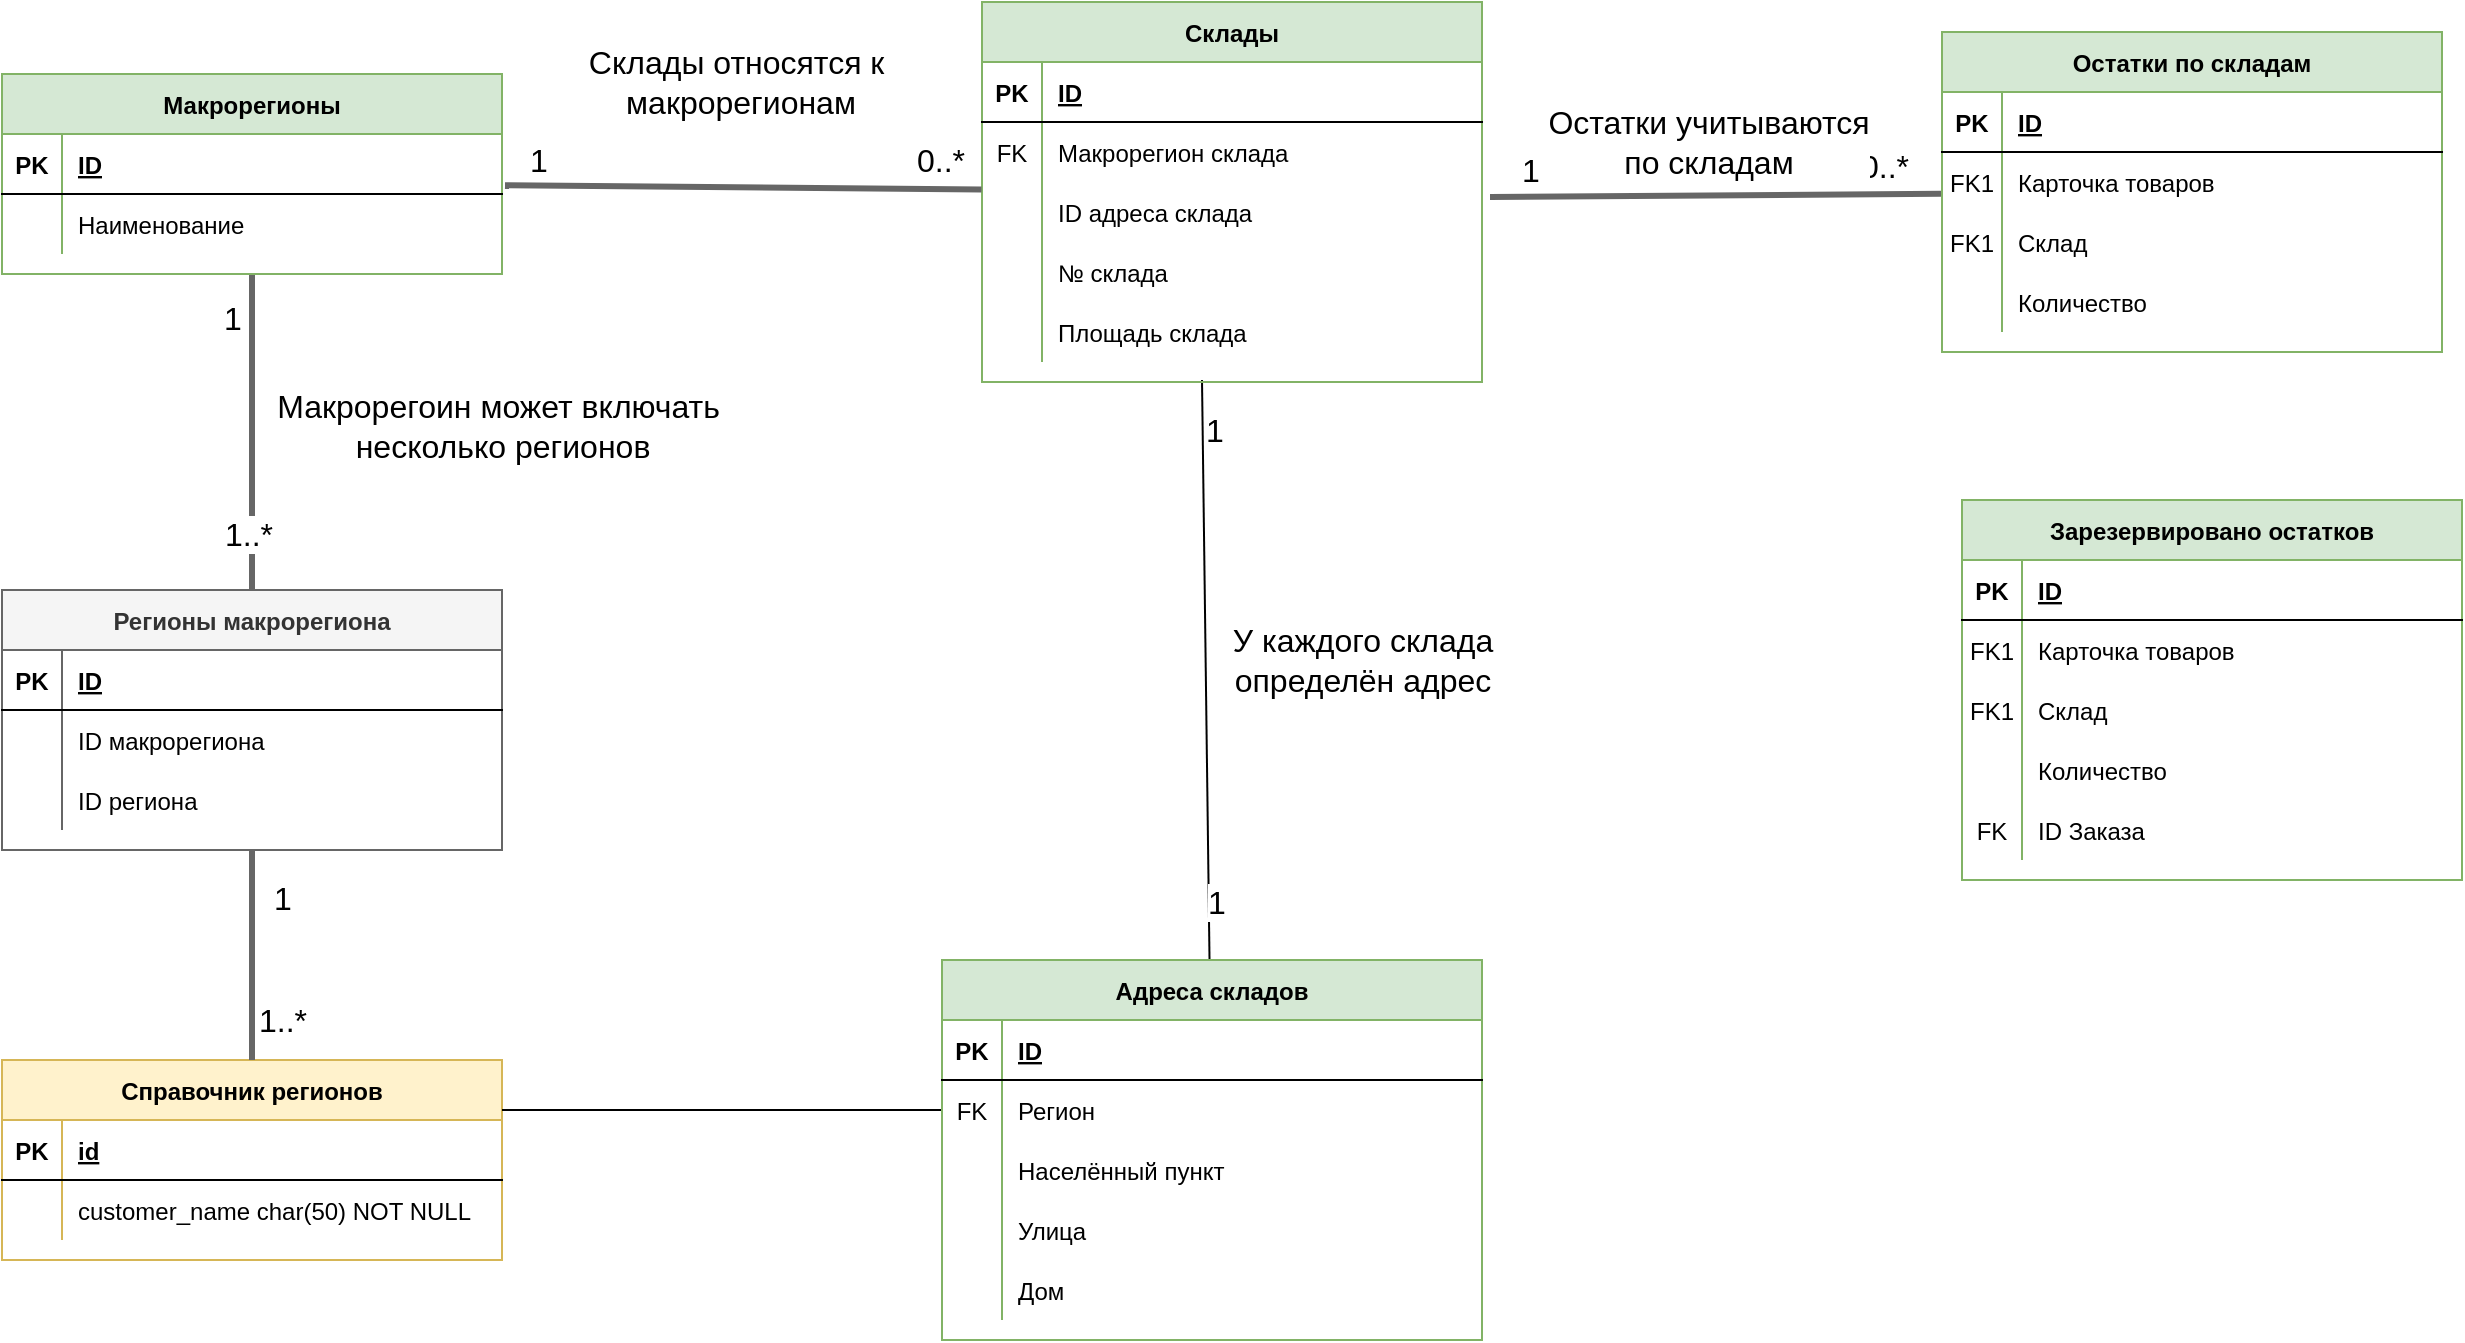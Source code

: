 <mxfile version="21.6.9" type="github">
  <diagram id="R2lEEEUBdFMjLlhIrx00" name="Page-1">
    <mxGraphModel dx="2284" dy="790" grid="1" gridSize="10" guides="1" tooltips="1" connect="1" arrows="1" fold="1" page="1" pageScale="1" pageWidth="850" pageHeight="1100" math="0" shadow="0" extFonts="Permanent Marker^https://fonts.googleapis.com/css?family=Permanent+Marker">
      <root>
        <mxCell id="0" />
        <mxCell id="1" parent="0" />
        <mxCell id="7PT09a917l3es9DR2nwb-45" style="rounded=0;orthogonalLoop=1;jettySize=auto;html=1;entryX=1.016;entryY=0.251;entryDx=0;entryDy=0;entryPerimeter=0;fillColor=#f5f5f5;strokeColor=#666666;strokeWidth=3;endArrow=none;endFill=0;" parent="1" source="C-vyLk0tnHw3VtMMgP7b-13" target="7PT09a917l3es9DR2nwb-29" edge="1">
          <mxGeometry relative="1" as="geometry" />
        </mxCell>
        <mxCell id="7PT09a917l3es9DR2nwb-49" value="1" style="edgeLabel;html=1;align=center;verticalAlign=middle;resizable=0;points=[];fontSize=16;" parent="7PT09a917l3es9DR2nwb-45" vertex="1" connectable="0">
          <mxGeometry x="0.661" y="1" relative="1" as="geometry">
            <mxPoint x="-19" y="-15" as="offset" />
          </mxGeometry>
        </mxCell>
        <mxCell id="7PT09a917l3es9DR2nwb-53" value="0..*" style="edgeLabel;html=1;align=center;verticalAlign=middle;resizable=0;points=[];fontSize=16;" parent="7PT09a917l3es9DR2nwb-45" vertex="1" connectable="0">
          <mxGeometry x="-0.697" y="-5" relative="1" as="geometry">
            <mxPoint x="5" y="-9" as="offset" />
          </mxGeometry>
        </mxCell>
        <mxCell id="7PT09a917l3es9DR2nwb-61" value="Остатки учитываются &lt;br style=&quot;font-size: 16px;&quot;&gt;по складам" style="edgeLabel;html=1;align=center;verticalAlign=middle;resizable=0;points=[];fontSize=16;" parent="7PT09a917l3es9DR2nwb-45" vertex="1" connectable="0">
          <mxGeometry x="0.272" y="-2" relative="1" as="geometry">
            <mxPoint x="26" y="-25" as="offset" />
          </mxGeometry>
        </mxCell>
        <mxCell id="C-vyLk0tnHw3VtMMgP7b-13" value="Остатки по складам" style="shape=table;startSize=30;container=1;collapsible=1;childLayout=tableLayout;fixedRows=1;rowLines=0;fontStyle=1;align=center;resizeLast=1;fillColor=#d5e8d4;strokeColor=#82b366;" parent="1" vertex="1">
          <mxGeometry x="610" y="316" width="250" height="160" as="geometry" />
        </mxCell>
        <mxCell id="C-vyLk0tnHw3VtMMgP7b-14" value="" style="shape=partialRectangle;collapsible=0;dropTarget=0;pointerEvents=0;fillColor=none;points=[[0,0.5],[1,0.5]];portConstraint=eastwest;top=0;left=0;right=0;bottom=1;" parent="C-vyLk0tnHw3VtMMgP7b-13" vertex="1">
          <mxGeometry y="30" width="250" height="30" as="geometry" />
        </mxCell>
        <mxCell id="C-vyLk0tnHw3VtMMgP7b-15" value="PK" style="shape=partialRectangle;overflow=hidden;connectable=0;fillColor=none;top=0;left=0;bottom=0;right=0;fontStyle=1;" parent="C-vyLk0tnHw3VtMMgP7b-14" vertex="1">
          <mxGeometry width="30" height="30" as="geometry">
            <mxRectangle width="30" height="30" as="alternateBounds" />
          </mxGeometry>
        </mxCell>
        <mxCell id="C-vyLk0tnHw3VtMMgP7b-16" value="ID" style="shape=partialRectangle;overflow=hidden;connectable=0;fillColor=none;top=0;left=0;bottom=0;right=0;align=left;spacingLeft=6;fontStyle=5;" parent="C-vyLk0tnHw3VtMMgP7b-14" vertex="1">
          <mxGeometry x="30" width="220" height="30" as="geometry">
            <mxRectangle width="220" height="30" as="alternateBounds" />
          </mxGeometry>
        </mxCell>
        <mxCell id="7PT09a917l3es9DR2nwb-46" value="" style="shape=partialRectangle;collapsible=0;dropTarget=0;pointerEvents=0;fillColor=none;points=[[0,0.5],[1,0.5]];portConstraint=eastwest;top=0;left=0;right=0;bottom=0;" parent="C-vyLk0tnHw3VtMMgP7b-13" vertex="1">
          <mxGeometry y="60" width="250" height="30" as="geometry" />
        </mxCell>
        <mxCell id="7PT09a917l3es9DR2nwb-47" value="FK1" style="shape=partialRectangle;overflow=hidden;connectable=0;fillColor=none;top=0;left=0;bottom=0;right=0;" parent="7PT09a917l3es9DR2nwb-46" vertex="1">
          <mxGeometry width="30" height="30" as="geometry">
            <mxRectangle width="30" height="30" as="alternateBounds" />
          </mxGeometry>
        </mxCell>
        <mxCell id="7PT09a917l3es9DR2nwb-48" value="Карточка товаров" style="shape=partialRectangle;overflow=hidden;connectable=0;fillColor=none;top=0;left=0;bottom=0;right=0;align=left;spacingLeft=6;" parent="7PT09a917l3es9DR2nwb-46" vertex="1">
          <mxGeometry x="30" width="220" height="30" as="geometry">
            <mxRectangle width="220" height="30" as="alternateBounds" />
          </mxGeometry>
        </mxCell>
        <mxCell id="C-vyLk0tnHw3VtMMgP7b-17" value="" style="shape=partialRectangle;collapsible=0;dropTarget=0;pointerEvents=0;fillColor=none;points=[[0,0.5],[1,0.5]];portConstraint=eastwest;top=0;left=0;right=0;bottom=0;" parent="C-vyLk0tnHw3VtMMgP7b-13" vertex="1">
          <mxGeometry y="90" width="250" height="30" as="geometry" />
        </mxCell>
        <mxCell id="C-vyLk0tnHw3VtMMgP7b-18" value="FK1" style="shape=partialRectangle;overflow=hidden;connectable=0;fillColor=none;top=0;left=0;bottom=0;right=0;" parent="C-vyLk0tnHw3VtMMgP7b-17" vertex="1">
          <mxGeometry width="30" height="30" as="geometry">
            <mxRectangle width="30" height="30" as="alternateBounds" />
          </mxGeometry>
        </mxCell>
        <mxCell id="C-vyLk0tnHw3VtMMgP7b-19" value="Склад" style="shape=partialRectangle;overflow=hidden;connectable=0;fillColor=none;top=0;left=0;bottom=0;right=0;align=left;spacingLeft=6;" parent="C-vyLk0tnHw3VtMMgP7b-17" vertex="1">
          <mxGeometry x="30" width="220" height="30" as="geometry">
            <mxRectangle width="220" height="30" as="alternateBounds" />
          </mxGeometry>
        </mxCell>
        <mxCell id="7PT09a917l3es9DR2nwb-22" value="" style="shape=partialRectangle;collapsible=0;dropTarget=0;pointerEvents=0;fillColor=none;points=[[0,0.5],[1,0.5]];portConstraint=eastwest;top=0;left=0;right=0;bottom=0;" parent="C-vyLk0tnHw3VtMMgP7b-13" vertex="1">
          <mxGeometry y="120" width="250" height="30" as="geometry" />
        </mxCell>
        <mxCell id="7PT09a917l3es9DR2nwb-23" value="" style="shape=partialRectangle;overflow=hidden;connectable=0;fillColor=none;top=0;left=0;bottom=0;right=0;" parent="7PT09a917l3es9DR2nwb-22" vertex="1">
          <mxGeometry width="30" height="30" as="geometry">
            <mxRectangle width="30" height="30" as="alternateBounds" />
          </mxGeometry>
        </mxCell>
        <mxCell id="7PT09a917l3es9DR2nwb-24" value="Количество" style="shape=partialRectangle;overflow=hidden;connectable=0;fillColor=none;top=0;left=0;bottom=0;right=0;align=left;spacingLeft=6;" parent="7PT09a917l3es9DR2nwb-22" vertex="1">
          <mxGeometry x="30" width="220" height="30" as="geometry">
            <mxRectangle width="220" height="30" as="alternateBounds" />
          </mxGeometry>
        </mxCell>
        <mxCell id="7PT09a917l3es9DR2nwb-60" style="rounded=0;orthogonalLoop=1;jettySize=auto;html=1;entryX=0.5;entryY=0;entryDx=0;entryDy=0;fillColor=#f5f5f5;strokeColor=#666666;strokeWidth=3;endArrow=none;endFill=0;" parent="1" source="7PT09a917l3es9DR2nwb-1" target="7PT09a917l3es9DR2nwb-15" edge="1">
          <mxGeometry relative="1" as="geometry" />
        </mxCell>
        <mxCell id="7PT09a917l3es9DR2nwb-64" value="1..*" style="edgeLabel;html=1;align=center;verticalAlign=middle;resizable=0;points=[];fontSize=16;" parent="7PT09a917l3es9DR2nwb-60" vertex="1" connectable="0">
          <mxGeometry x="0.831" y="-2" relative="1" as="geometry">
            <mxPoint y="-15" as="offset" />
          </mxGeometry>
        </mxCell>
        <mxCell id="7PT09a917l3es9DR2nwb-65" value="Макрорегоин может включать&amp;nbsp;&lt;br style=&quot;font-size: 16px;&quot;&gt;несколько регионов" style="edgeLabel;html=1;align=center;verticalAlign=middle;resizable=0;points=[];fontSize=16;" parent="7PT09a917l3es9DR2nwb-60" vertex="1" connectable="0">
          <mxGeometry x="0.105" y="-4" relative="1" as="geometry">
            <mxPoint x="129" y="-12" as="offset" />
          </mxGeometry>
        </mxCell>
        <mxCell id="7PT09a917l3es9DR2nwb-66" value="1" style="edgeLabel;html=1;align=center;verticalAlign=middle;resizable=0;points=[];fontSize=16;" parent="7PT09a917l3es9DR2nwb-60" vertex="1" connectable="0">
          <mxGeometry x="-0.693" y="1" relative="1" as="geometry">
            <mxPoint x="-11" y="-3" as="offset" />
          </mxGeometry>
        </mxCell>
        <mxCell id="7PT09a917l3es9DR2nwb-1" value="Макрорегионы" style="shape=table;startSize=30;container=1;collapsible=1;childLayout=tableLayout;fixedRows=1;rowLines=0;fontStyle=1;align=center;resizeLast=1;fillColor=#d5e8d4;strokeColor=#82b366;" parent="1" vertex="1">
          <mxGeometry x="-360" y="337" width="250" height="100" as="geometry" />
        </mxCell>
        <mxCell id="7PT09a917l3es9DR2nwb-2" value="" style="shape=partialRectangle;collapsible=0;dropTarget=0;pointerEvents=0;fillColor=none;points=[[0,0.5],[1,0.5]];portConstraint=eastwest;top=0;left=0;right=0;bottom=1;" parent="7PT09a917l3es9DR2nwb-1" vertex="1">
          <mxGeometry y="30" width="250" height="30" as="geometry" />
        </mxCell>
        <mxCell id="7PT09a917l3es9DR2nwb-3" value="PK" style="shape=partialRectangle;overflow=hidden;connectable=0;fillColor=none;top=0;left=0;bottom=0;right=0;fontStyle=1;" parent="7PT09a917l3es9DR2nwb-2" vertex="1">
          <mxGeometry width="30" height="30" as="geometry">
            <mxRectangle width="30" height="30" as="alternateBounds" />
          </mxGeometry>
        </mxCell>
        <mxCell id="7PT09a917l3es9DR2nwb-4" value="ID" style="shape=partialRectangle;overflow=hidden;connectable=0;fillColor=none;top=0;left=0;bottom=0;right=0;align=left;spacingLeft=6;fontStyle=5;" parent="7PT09a917l3es9DR2nwb-2" vertex="1">
          <mxGeometry x="30" width="220" height="30" as="geometry">
            <mxRectangle width="220" height="30" as="alternateBounds" />
          </mxGeometry>
        </mxCell>
        <mxCell id="7PT09a917l3es9DR2nwb-5" value="" style="shape=partialRectangle;collapsible=0;dropTarget=0;pointerEvents=0;fillColor=none;points=[[0,0.5],[1,0.5]];portConstraint=eastwest;top=0;left=0;right=0;bottom=0;" parent="7PT09a917l3es9DR2nwb-1" vertex="1">
          <mxGeometry y="60" width="250" height="30" as="geometry" />
        </mxCell>
        <mxCell id="7PT09a917l3es9DR2nwb-6" value="" style="shape=partialRectangle;overflow=hidden;connectable=0;fillColor=none;top=0;left=0;bottom=0;right=0;" parent="7PT09a917l3es9DR2nwb-5" vertex="1">
          <mxGeometry width="30" height="30" as="geometry">
            <mxRectangle width="30" height="30" as="alternateBounds" />
          </mxGeometry>
        </mxCell>
        <mxCell id="7PT09a917l3es9DR2nwb-7" value="Наименование" style="shape=partialRectangle;overflow=hidden;connectable=0;fillColor=none;top=0;left=0;bottom=0;right=0;align=left;spacingLeft=6;" parent="7PT09a917l3es9DR2nwb-5" vertex="1">
          <mxGeometry x="30" width="220" height="30" as="geometry">
            <mxRectangle width="220" height="30" as="alternateBounds" />
          </mxGeometry>
        </mxCell>
        <mxCell id="7PT09a917l3es9DR2nwb-8" value="Справочник регионов" style="shape=table;startSize=30;container=1;collapsible=1;childLayout=tableLayout;fixedRows=1;rowLines=0;fontStyle=1;align=center;resizeLast=1;fillColor=#fff2cc;strokeColor=#d6b656;" parent="1" vertex="1">
          <mxGeometry x="-360" y="830" width="250" height="100" as="geometry" />
        </mxCell>
        <mxCell id="7PT09a917l3es9DR2nwb-9" value="" style="shape=partialRectangle;collapsible=0;dropTarget=0;pointerEvents=0;fillColor=none;points=[[0,0.5],[1,0.5]];portConstraint=eastwest;top=0;left=0;right=0;bottom=1;" parent="7PT09a917l3es9DR2nwb-8" vertex="1">
          <mxGeometry y="30" width="250" height="30" as="geometry" />
        </mxCell>
        <mxCell id="7PT09a917l3es9DR2nwb-10" value="PK" style="shape=partialRectangle;overflow=hidden;connectable=0;fillColor=none;top=0;left=0;bottom=0;right=0;fontStyle=1;" parent="7PT09a917l3es9DR2nwb-9" vertex="1">
          <mxGeometry width="30" height="30" as="geometry">
            <mxRectangle width="30" height="30" as="alternateBounds" />
          </mxGeometry>
        </mxCell>
        <mxCell id="7PT09a917l3es9DR2nwb-11" value="id" style="shape=partialRectangle;overflow=hidden;connectable=0;fillColor=none;top=0;left=0;bottom=0;right=0;align=left;spacingLeft=6;fontStyle=5;" parent="7PT09a917l3es9DR2nwb-9" vertex="1">
          <mxGeometry x="30" width="220" height="30" as="geometry">
            <mxRectangle width="220" height="30" as="alternateBounds" />
          </mxGeometry>
        </mxCell>
        <mxCell id="7PT09a917l3es9DR2nwb-12" value="" style="shape=partialRectangle;collapsible=0;dropTarget=0;pointerEvents=0;fillColor=none;points=[[0,0.5],[1,0.5]];portConstraint=eastwest;top=0;left=0;right=0;bottom=0;" parent="7PT09a917l3es9DR2nwb-8" vertex="1">
          <mxGeometry y="60" width="250" height="30" as="geometry" />
        </mxCell>
        <mxCell id="7PT09a917l3es9DR2nwb-13" value="" style="shape=partialRectangle;overflow=hidden;connectable=0;fillColor=none;top=0;left=0;bottom=0;right=0;" parent="7PT09a917l3es9DR2nwb-12" vertex="1">
          <mxGeometry width="30" height="30" as="geometry">
            <mxRectangle width="30" height="30" as="alternateBounds" />
          </mxGeometry>
        </mxCell>
        <mxCell id="7PT09a917l3es9DR2nwb-14" value="customer_name char(50) NOT NULL" style="shape=partialRectangle;overflow=hidden;connectable=0;fillColor=none;top=0;left=0;bottom=0;right=0;align=left;spacingLeft=6;" parent="7PT09a917l3es9DR2nwb-12" vertex="1">
          <mxGeometry x="30" width="220" height="30" as="geometry">
            <mxRectangle width="220" height="30" as="alternateBounds" />
          </mxGeometry>
        </mxCell>
        <mxCell id="7PT09a917l3es9DR2nwb-57" style="edgeStyle=orthogonalEdgeStyle;rounded=0;orthogonalLoop=1;jettySize=auto;html=1;endArrow=none;endFill=0;fillColor=#f5f5f5;strokeColor=#666666;strokeWidth=3;" parent="1" source="7PT09a917l3es9DR2nwb-15" target="7PT09a917l3es9DR2nwb-8" edge="1">
          <mxGeometry relative="1" as="geometry" />
        </mxCell>
        <mxCell id="7PT09a917l3es9DR2nwb-58" value="1" style="edgeLabel;html=1;align=center;verticalAlign=middle;resizable=0;points=[];fontSize=16;" parent="7PT09a917l3es9DR2nwb-57" vertex="1" connectable="0">
          <mxGeometry x="-0.611" y="-1" relative="1" as="geometry">
            <mxPoint x="16" y="3" as="offset" />
          </mxGeometry>
        </mxCell>
        <mxCell id="7PT09a917l3es9DR2nwb-59" value="1..*" style="edgeLabel;html=1;align=center;verticalAlign=middle;resizable=0;points=[];fontSize=16;" parent="7PT09a917l3es9DR2nwb-57" vertex="1" connectable="0">
          <mxGeometry x="0.499" y="-1" relative="1" as="geometry">
            <mxPoint x="16" y="6" as="offset" />
          </mxGeometry>
        </mxCell>
        <mxCell id="7PT09a917l3es9DR2nwb-15" value="Регионы макрорегиона" style="shape=table;startSize=30;container=1;collapsible=1;childLayout=tableLayout;fixedRows=1;rowLines=0;fontStyle=1;align=center;resizeLast=1;fillColor=#f5f5f5;strokeColor=#666666;fontColor=#333333;" parent="1" vertex="1">
          <mxGeometry x="-360" y="595" width="250" height="130" as="geometry" />
        </mxCell>
        <mxCell id="7PT09a917l3es9DR2nwb-16" value="" style="shape=partialRectangle;collapsible=0;dropTarget=0;pointerEvents=0;fillColor=none;points=[[0,0.5],[1,0.5]];portConstraint=eastwest;top=0;left=0;right=0;bottom=1;" parent="7PT09a917l3es9DR2nwb-15" vertex="1">
          <mxGeometry y="30" width="250" height="30" as="geometry" />
        </mxCell>
        <mxCell id="7PT09a917l3es9DR2nwb-17" value="PK" style="shape=partialRectangle;overflow=hidden;connectable=0;fillColor=none;top=0;left=0;bottom=0;right=0;fontStyle=1;" parent="7PT09a917l3es9DR2nwb-16" vertex="1">
          <mxGeometry width="30" height="30" as="geometry">
            <mxRectangle width="30" height="30" as="alternateBounds" />
          </mxGeometry>
        </mxCell>
        <mxCell id="7PT09a917l3es9DR2nwb-18" value="ID" style="shape=partialRectangle;overflow=hidden;connectable=0;fillColor=none;top=0;left=0;bottom=0;right=0;align=left;spacingLeft=6;fontStyle=5;" parent="7PT09a917l3es9DR2nwb-16" vertex="1">
          <mxGeometry x="30" width="220" height="30" as="geometry">
            <mxRectangle width="220" height="30" as="alternateBounds" />
          </mxGeometry>
        </mxCell>
        <mxCell id="7PT09a917l3es9DR2nwb-19" value="" style="shape=partialRectangle;collapsible=0;dropTarget=0;pointerEvents=0;fillColor=none;points=[[0,0.5],[1,0.5]];portConstraint=eastwest;top=0;left=0;right=0;bottom=0;" parent="7PT09a917l3es9DR2nwb-15" vertex="1">
          <mxGeometry y="60" width="250" height="30" as="geometry" />
        </mxCell>
        <mxCell id="7PT09a917l3es9DR2nwb-20" value="" style="shape=partialRectangle;overflow=hidden;connectable=0;fillColor=none;top=0;left=0;bottom=0;right=0;" parent="7PT09a917l3es9DR2nwb-19" vertex="1">
          <mxGeometry width="30" height="30" as="geometry">
            <mxRectangle width="30" height="30" as="alternateBounds" />
          </mxGeometry>
        </mxCell>
        <mxCell id="7PT09a917l3es9DR2nwb-21" value="ID макрорегиона" style="shape=partialRectangle;overflow=hidden;connectable=0;fillColor=none;top=0;left=0;bottom=0;right=0;align=left;spacingLeft=6;" parent="7PT09a917l3es9DR2nwb-19" vertex="1">
          <mxGeometry x="30" width="220" height="30" as="geometry">
            <mxRectangle width="220" height="30" as="alternateBounds" />
          </mxGeometry>
        </mxCell>
        <mxCell id="7PT09a917l3es9DR2nwb-54" value="" style="shape=partialRectangle;collapsible=0;dropTarget=0;pointerEvents=0;fillColor=none;points=[[0,0.5],[1,0.5]];portConstraint=eastwest;top=0;left=0;right=0;bottom=0;" parent="7PT09a917l3es9DR2nwb-15" vertex="1">
          <mxGeometry y="90" width="250" height="30" as="geometry" />
        </mxCell>
        <mxCell id="7PT09a917l3es9DR2nwb-55" value="" style="shape=partialRectangle;overflow=hidden;connectable=0;fillColor=none;top=0;left=0;bottom=0;right=0;" parent="7PT09a917l3es9DR2nwb-54" vertex="1">
          <mxGeometry width="30" height="30" as="geometry">
            <mxRectangle width="30" height="30" as="alternateBounds" />
          </mxGeometry>
        </mxCell>
        <mxCell id="7PT09a917l3es9DR2nwb-56" value="ID региона" style="shape=partialRectangle;overflow=hidden;connectable=0;fillColor=none;top=0;left=0;bottom=0;right=0;align=left;spacingLeft=6;" parent="7PT09a917l3es9DR2nwb-54" vertex="1">
          <mxGeometry x="30" width="220" height="30" as="geometry">
            <mxRectangle width="220" height="30" as="alternateBounds" />
          </mxGeometry>
        </mxCell>
        <mxCell id="mZ2vE1Rqe1lcJJCnsd-1-25" style="rounded=0;orthogonalLoop=1;jettySize=auto;html=1;startArrow=none;startFill=0;endArrow=none;endFill=0;" edge="1" parent="1" target="mZ2vE1Rqe1lcJJCnsd-1-1">
          <mxGeometry relative="1" as="geometry">
            <mxPoint x="240" y="490" as="sourcePoint" />
          </mxGeometry>
        </mxCell>
        <mxCell id="mZ2vE1Rqe1lcJJCnsd-1-27" value="&lt;font style=&quot;font-size: 16px;&quot;&gt;У каждого склада &lt;br&gt;определён адрес&lt;/font&gt;" style="edgeLabel;html=1;align=center;verticalAlign=middle;resizable=0;points=[];" vertex="1" connectable="0" parent="mZ2vE1Rqe1lcJJCnsd-1-25">
          <mxGeometry x="-0.089" y="2" relative="1" as="geometry">
            <mxPoint x="76" y="8" as="offset" />
          </mxGeometry>
        </mxCell>
        <mxCell id="mZ2vE1Rqe1lcJJCnsd-1-28" value="1" style="edgeLabel;html=1;align=center;verticalAlign=middle;resizable=0;points=[];fontSize=16;" vertex="1" connectable="0" parent="mZ2vE1Rqe1lcJJCnsd-1-25">
          <mxGeometry x="0.8" y="2" relative="1" as="geometry">
            <mxPoint x="1" as="offset" />
          </mxGeometry>
        </mxCell>
        <mxCell id="mZ2vE1Rqe1lcJJCnsd-1-29" value="1" style="edgeLabel;html=1;align=center;verticalAlign=middle;resizable=0;points=[];fontSize=16;" vertex="1" connectable="0" parent="mZ2vE1Rqe1lcJJCnsd-1-25">
          <mxGeometry x="-0.828" relative="1" as="geometry">
            <mxPoint x="5" as="offset" />
          </mxGeometry>
        </mxCell>
        <mxCell id="7PT09a917l3es9DR2nwb-25" value="Склады" style="shape=table;startSize=30;container=1;collapsible=1;childLayout=tableLayout;fixedRows=1;rowLines=0;fontStyle=1;align=center;resizeLast=1;fillColor=#d5e8d4;strokeColor=#82b366;" parent="1" vertex="1">
          <mxGeometry x="130" y="301" width="250" height="190" as="geometry" />
        </mxCell>
        <mxCell id="7PT09a917l3es9DR2nwb-26" value="" style="shape=partialRectangle;collapsible=0;dropTarget=0;pointerEvents=0;fillColor=none;points=[[0,0.5],[1,0.5]];portConstraint=eastwest;top=0;left=0;right=0;bottom=1;" parent="7PT09a917l3es9DR2nwb-25" vertex="1">
          <mxGeometry y="30" width="250" height="30" as="geometry" />
        </mxCell>
        <mxCell id="7PT09a917l3es9DR2nwb-27" value="PK" style="shape=partialRectangle;overflow=hidden;connectable=0;fillColor=none;top=0;left=0;bottom=0;right=0;fontStyle=1;" parent="7PT09a917l3es9DR2nwb-26" vertex="1">
          <mxGeometry width="30" height="30" as="geometry">
            <mxRectangle width="30" height="30" as="alternateBounds" />
          </mxGeometry>
        </mxCell>
        <mxCell id="7PT09a917l3es9DR2nwb-28" value="ID" style="shape=partialRectangle;overflow=hidden;connectable=0;fillColor=none;top=0;left=0;bottom=0;right=0;align=left;spacingLeft=6;fontStyle=5;" parent="7PT09a917l3es9DR2nwb-26" vertex="1">
          <mxGeometry x="30" width="220" height="30" as="geometry">
            <mxRectangle width="220" height="30" as="alternateBounds" />
          </mxGeometry>
        </mxCell>
        <mxCell id="7PT09a917l3es9DR2nwb-38" value="" style="shape=partialRectangle;collapsible=0;dropTarget=0;pointerEvents=0;fillColor=none;points=[[0,0.5],[1,0.5]];portConstraint=eastwest;top=0;left=0;right=0;bottom=0;" parent="7PT09a917l3es9DR2nwb-25" vertex="1">
          <mxGeometry y="60" width="250" height="30" as="geometry" />
        </mxCell>
        <mxCell id="7PT09a917l3es9DR2nwb-39" value="FK" style="shape=partialRectangle;overflow=hidden;connectable=0;fillColor=none;top=0;left=0;bottom=0;right=0;" parent="7PT09a917l3es9DR2nwb-38" vertex="1">
          <mxGeometry width="30" height="30" as="geometry">
            <mxRectangle width="30" height="30" as="alternateBounds" />
          </mxGeometry>
        </mxCell>
        <mxCell id="7PT09a917l3es9DR2nwb-40" value="Макрорегион склада" style="shape=partialRectangle;overflow=hidden;connectable=0;fillColor=none;top=0;left=0;bottom=0;right=0;align=left;spacingLeft=6;" parent="7PT09a917l3es9DR2nwb-38" vertex="1">
          <mxGeometry x="30" width="220" height="30" as="geometry">
            <mxRectangle width="220" height="30" as="alternateBounds" />
          </mxGeometry>
        </mxCell>
        <mxCell id="7PT09a917l3es9DR2nwb-29" value="" style="shape=partialRectangle;collapsible=0;dropTarget=0;pointerEvents=0;fillColor=none;points=[[0,0.5],[1,0.5]];portConstraint=eastwest;top=0;left=0;right=0;bottom=0;" parent="7PT09a917l3es9DR2nwb-25" vertex="1">
          <mxGeometry y="90" width="250" height="30" as="geometry" />
        </mxCell>
        <mxCell id="7PT09a917l3es9DR2nwb-30" value="" style="shape=partialRectangle;overflow=hidden;connectable=0;fillColor=none;top=0;left=0;bottom=0;right=0;" parent="7PT09a917l3es9DR2nwb-29" vertex="1">
          <mxGeometry width="30" height="30" as="geometry">
            <mxRectangle width="30" height="30" as="alternateBounds" />
          </mxGeometry>
        </mxCell>
        <mxCell id="7PT09a917l3es9DR2nwb-31" value="ID адреса склада" style="shape=partialRectangle;overflow=hidden;connectable=0;fillColor=none;top=0;left=0;bottom=0;right=0;align=left;spacingLeft=6;" parent="7PT09a917l3es9DR2nwb-29" vertex="1">
          <mxGeometry x="30" width="220" height="30" as="geometry">
            <mxRectangle width="220" height="30" as="alternateBounds" />
          </mxGeometry>
        </mxCell>
        <mxCell id="7PT09a917l3es9DR2nwb-32" value="" style="shape=partialRectangle;collapsible=0;dropTarget=0;pointerEvents=0;fillColor=none;points=[[0,0.5],[1,0.5]];portConstraint=eastwest;top=0;left=0;right=0;bottom=0;" parent="7PT09a917l3es9DR2nwb-25" vertex="1">
          <mxGeometry y="120" width="250" height="30" as="geometry" />
        </mxCell>
        <mxCell id="7PT09a917l3es9DR2nwb-33" value="" style="shape=partialRectangle;overflow=hidden;connectable=0;fillColor=none;top=0;left=0;bottom=0;right=0;" parent="7PT09a917l3es9DR2nwb-32" vertex="1">
          <mxGeometry width="30" height="30" as="geometry">
            <mxRectangle width="30" height="30" as="alternateBounds" />
          </mxGeometry>
        </mxCell>
        <mxCell id="7PT09a917l3es9DR2nwb-34" value="№ склада" style="shape=partialRectangle;overflow=hidden;connectable=0;fillColor=none;top=0;left=0;bottom=0;right=0;align=left;spacingLeft=6;" parent="7PT09a917l3es9DR2nwb-32" vertex="1">
          <mxGeometry x="30" width="220" height="30" as="geometry">
            <mxRectangle width="220" height="30" as="alternateBounds" />
          </mxGeometry>
        </mxCell>
        <mxCell id="7PT09a917l3es9DR2nwb-35" value="" style="shape=partialRectangle;collapsible=0;dropTarget=0;pointerEvents=0;fillColor=none;points=[[0,0.5],[1,0.5]];portConstraint=eastwest;top=0;left=0;right=0;bottom=0;" parent="7PT09a917l3es9DR2nwb-25" vertex="1">
          <mxGeometry y="150" width="250" height="30" as="geometry" />
        </mxCell>
        <mxCell id="7PT09a917l3es9DR2nwb-36" value="" style="shape=partialRectangle;overflow=hidden;connectable=0;fillColor=none;top=0;left=0;bottom=0;right=0;" parent="7PT09a917l3es9DR2nwb-35" vertex="1">
          <mxGeometry width="30" height="30" as="geometry">
            <mxRectangle width="30" height="30" as="alternateBounds" />
          </mxGeometry>
        </mxCell>
        <mxCell id="7PT09a917l3es9DR2nwb-37" value="Площадь склада" style="shape=partialRectangle;overflow=hidden;connectable=0;fillColor=none;top=0;left=0;bottom=0;right=0;align=left;spacingLeft=6;" parent="7PT09a917l3es9DR2nwb-35" vertex="1">
          <mxGeometry x="30" width="220" height="30" as="geometry">
            <mxRectangle width="220" height="30" as="alternateBounds" />
          </mxGeometry>
        </mxCell>
        <mxCell id="7PT09a917l3es9DR2nwb-41" style="rounded=0;orthogonalLoop=1;jettySize=auto;html=1;entryX=1.006;entryY=0.854;entryDx=0;entryDy=0;exitX=-0.001;exitY=0.124;exitDx=0;exitDy=0;fillColor=#f5f5f5;strokeColor=#666666;endArrow=none;endFill=0;strokeWidth=3;exitPerimeter=0;entryPerimeter=0;" parent="1" source="7PT09a917l3es9DR2nwb-29" target="7PT09a917l3es9DR2nwb-2" edge="1">
          <mxGeometry relative="1" as="geometry" />
        </mxCell>
        <mxCell id="7PT09a917l3es9DR2nwb-42" value="1" style="edgeLabel;html=1;align=center;verticalAlign=middle;resizable=0;points=[];fontSize=16;" parent="7PT09a917l3es9DR2nwb-41" vertex="1" connectable="0">
          <mxGeometry x="0.84" y="1" relative="1" as="geometry">
            <mxPoint x="-3" y="-14" as="offset" />
          </mxGeometry>
        </mxCell>
        <mxCell id="7PT09a917l3es9DR2nwb-43" value="0..*" style="edgeLabel;html=1;align=center;verticalAlign=middle;resizable=0;points=[];fontSize=16;" parent="7PT09a917l3es9DR2nwb-41" vertex="1" connectable="0">
          <mxGeometry x="-0.873" relative="1" as="geometry">
            <mxPoint x="-6" y="-15" as="offset" />
          </mxGeometry>
        </mxCell>
        <mxCell id="7PT09a917l3es9DR2nwb-62" value="Склады относятся к&amp;nbsp;&lt;br style=&quot;font-size: 16px;&quot;&gt;макрорегионам" style="edgeLabel;html=1;align=center;verticalAlign=middle;resizable=0;points=[];fontSize=16;" parent="7PT09a917l3es9DR2nwb-41" vertex="1" connectable="0">
          <mxGeometry x="0.061" y="3" relative="1" as="geometry">
            <mxPoint x="6" y="-56" as="offset" />
          </mxGeometry>
        </mxCell>
        <mxCell id="ywNT0d02Ujouu5Za1sBk-1" value="Зарезервировано остатков" style="shape=table;startSize=30;container=1;collapsible=1;childLayout=tableLayout;fixedRows=1;rowLines=0;fontStyle=1;align=center;resizeLast=1;fillColor=#d5e8d4;strokeColor=#82b366;" parent="1" vertex="1">
          <mxGeometry x="620" y="550" width="250" height="190" as="geometry" />
        </mxCell>
        <mxCell id="ywNT0d02Ujouu5Za1sBk-2" value="" style="shape=partialRectangle;collapsible=0;dropTarget=0;pointerEvents=0;fillColor=none;points=[[0,0.5],[1,0.5]];portConstraint=eastwest;top=0;left=0;right=0;bottom=1;" parent="ywNT0d02Ujouu5Za1sBk-1" vertex="1">
          <mxGeometry y="30" width="250" height="30" as="geometry" />
        </mxCell>
        <mxCell id="ywNT0d02Ujouu5Za1sBk-3" value="PK" style="shape=partialRectangle;overflow=hidden;connectable=0;fillColor=none;top=0;left=0;bottom=0;right=0;fontStyle=1;" parent="ywNT0d02Ujouu5Za1sBk-2" vertex="1">
          <mxGeometry width="30" height="30" as="geometry">
            <mxRectangle width="30" height="30" as="alternateBounds" />
          </mxGeometry>
        </mxCell>
        <mxCell id="ywNT0d02Ujouu5Za1sBk-4" value="ID" style="shape=partialRectangle;overflow=hidden;connectable=0;fillColor=none;top=0;left=0;bottom=0;right=0;align=left;spacingLeft=6;fontStyle=5;" parent="ywNT0d02Ujouu5Za1sBk-2" vertex="1">
          <mxGeometry x="30" width="220" height="30" as="geometry">
            <mxRectangle width="220" height="30" as="alternateBounds" />
          </mxGeometry>
        </mxCell>
        <mxCell id="ywNT0d02Ujouu5Za1sBk-5" value="" style="shape=partialRectangle;collapsible=0;dropTarget=0;pointerEvents=0;fillColor=none;points=[[0,0.5],[1,0.5]];portConstraint=eastwest;top=0;left=0;right=0;bottom=0;" parent="ywNT0d02Ujouu5Za1sBk-1" vertex="1">
          <mxGeometry y="60" width="250" height="30" as="geometry" />
        </mxCell>
        <mxCell id="ywNT0d02Ujouu5Za1sBk-6" value="FK1" style="shape=partialRectangle;overflow=hidden;connectable=0;fillColor=none;top=0;left=0;bottom=0;right=0;" parent="ywNT0d02Ujouu5Za1sBk-5" vertex="1">
          <mxGeometry width="30" height="30" as="geometry">
            <mxRectangle width="30" height="30" as="alternateBounds" />
          </mxGeometry>
        </mxCell>
        <mxCell id="ywNT0d02Ujouu5Za1sBk-7" value="Карточка товаров" style="shape=partialRectangle;overflow=hidden;connectable=0;fillColor=none;top=0;left=0;bottom=0;right=0;align=left;spacingLeft=6;" parent="ywNT0d02Ujouu5Za1sBk-5" vertex="1">
          <mxGeometry x="30" width="220" height="30" as="geometry">
            <mxRectangle width="220" height="30" as="alternateBounds" />
          </mxGeometry>
        </mxCell>
        <mxCell id="ywNT0d02Ujouu5Za1sBk-8" value="" style="shape=partialRectangle;collapsible=0;dropTarget=0;pointerEvents=0;fillColor=none;points=[[0,0.5],[1,0.5]];portConstraint=eastwest;top=0;left=0;right=0;bottom=0;" parent="ywNT0d02Ujouu5Za1sBk-1" vertex="1">
          <mxGeometry y="90" width="250" height="30" as="geometry" />
        </mxCell>
        <mxCell id="ywNT0d02Ujouu5Za1sBk-9" value="FK1" style="shape=partialRectangle;overflow=hidden;connectable=0;fillColor=none;top=0;left=0;bottom=0;right=0;" parent="ywNT0d02Ujouu5Za1sBk-8" vertex="1">
          <mxGeometry width="30" height="30" as="geometry">
            <mxRectangle width="30" height="30" as="alternateBounds" />
          </mxGeometry>
        </mxCell>
        <mxCell id="ywNT0d02Ujouu5Za1sBk-10" value="Склад" style="shape=partialRectangle;overflow=hidden;connectable=0;fillColor=none;top=0;left=0;bottom=0;right=0;align=left;spacingLeft=6;" parent="ywNT0d02Ujouu5Za1sBk-8" vertex="1">
          <mxGeometry x="30" width="220" height="30" as="geometry">
            <mxRectangle width="220" height="30" as="alternateBounds" />
          </mxGeometry>
        </mxCell>
        <mxCell id="ywNT0d02Ujouu5Za1sBk-14" value="" style="shape=partialRectangle;collapsible=0;dropTarget=0;pointerEvents=0;fillColor=none;points=[[0,0.5],[1,0.5]];portConstraint=eastwest;top=0;left=0;right=0;bottom=0;" parent="ywNT0d02Ujouu5Za1sBk-1" vertex="1">
          <mxGeometry y="120" width="250" height="30" as="geometry" />
        </mxCell>
        <mxCell id="ywNT0d02Ujouu5Za1sBk-15" value="" style="shape=partialRectangle;overflow=hidden;connectable=0;fillColor=none;top=0;left=0;bottom=0;right=0;" parent="ywNT0d02Ujouu5Za1sBk-14" vertex="1">
          <mxGeometry width="30" height="30" as="geometry">
            <mxRectangle width="30" height="30" as="alternateBounds" />
          </mxGeometry>
        </mxCell>
        <mxCell id="ywNT0d02Ujouu5Za1sBk-16" value="Количество" style="shape=partialRectangle;overflow=hidden;connectable=0;fillColor=none;top=0;left=0;bottom=0;right=0;align=left;spacingLeft=6;" parent="ywNT0d02Ujouu5Za1sBk-14" vertex="1">
          <mxGeometry x="30" width="220" height="30" as="geometry">
            <mxRectangle width="220" height="30" as="alternateBounds" />
          </mxGeometry>
        </mxCell>
        <mxCell id="ywNT0d02Ujouu5Za1sBk-17" value="" style="shape=partialRectangle;collapsible=0;dropTarget=0;pointerEvents=0;fillColor=none;points=[[0,0.5],[1,0.5]];portConstraint=eastwest;top=0;left=0;right=0;bottom=0;" parent="ywNT0d02Ujouu5Za1sBk-1" vertex="1">
          <mxGeometry y="150" width="250" height="30" as="geometry" />
        </mxCell>
        <mxCell id="ywNT0d02Ujouu5Za1sBk-18" value="FK" style="shape=partialRectangle;overflow=hidden;connectable=0;fillColor=none;top=0;left=0;bottom=0;right=0;" parent="ywNT0d02Ujouu5Za1sBk-17" vertex="1">
          <mxGeometry width="30" height="30" as="geometry">
            <mxRectangle width="30" height="30" as="alternateBounds" />
          </mxGeometry>
        </mxCell>
        <mxCell id="ywNT0d02Ujouu5Za1sBk-19" value="ID Заказа" style="shape=partialRectangle;overflow=hidden;connectable=0;fillColor=none;top=0;left=0;bottom=0;right=0;align=left;spacingLeft=6;" parent="ywNT0d02Ujouu5Za1sBk-17" vertex="1">
          <mxGeometry x="30" width="220" height="30" as="geometry">
            <mxRectangle width="220" height="30" as="alternateBounds" />
          </mxGeometry>
        </mxCell>
        <mxCell id="mZ2vE1Rqe1lcJJCnsd-1-24" style="rounded=0;orthogonalLoop=1;jettySize=auto;html=1;entryX=1;entryY=0.25;entryDx=0;entryDy=0;endArrow=none;endFill=0;exitX=0;exitY=0.5;exitDx=0;exitDy=0;" edge="1" parent="1" source="mZ2vE1Rqe1lcJJCnsd-1-5" target="7PT09a917l3es9DR2nwb-8">
          <mxGeometry relative="1" as="geometry" />
        </mxCell>
        <mxCell id="mZ2vE1Rqe1lcJJCnsd-1-1" value="Адреса складов" style="shape=table;startSize=30;container=1;collapsible=1;childLayout=tableLayout;fixedRows=1;rowLines=0;fontStyle=1;align=center;resizeLast=1;fillColor=#d5e8d4;strokeColor=#82b366;" vertex="1" parent="1">
          <mxGeometry x="110" y="780" width="270" height="190" as="geometry" />
        </mxCell>
        <mxCell id="mZ2vE1Rqe1lcJJCnsd-1-2" value="" style="shape=partialRectangle;collapsible=0;dropTarget=0;pointerEvents=0;fillColor=none;points=[[0,0.5],[1,0.5]];portConstraint=eastwest;top=0;left=0;right=0;bottom=1;" vertex="1" parent="mZ2vE1Rqe1lcJJCnsd-1-1">
          <mxGeometry y="30" width="270" height="30" as="geometry" />
        </mxCell>
        <mxCell id="mZ2vE1Rqe1lcJJCnsd-1-3" value="PK" style="shape=partialRectangle;overflow=hidden;connectable=0;fillColor=none;top=0;left=0;bottom=0;right=0;fontStyle=1;" vertex="1" parent="mZ2vE1Rqe1lcJJCnsd-1-2">
          <mxGeometry width="30" height="30" as="geometry">
            <mxRectangle width="30" height="30" as="alternateBounds" />
          </mxGeometry>
        </mxCell>
        <mxCell id="mZ2vE1Rqe1lcJJCnsd-1-4" value="ID" style="shape=partialRectangle;overflow=hidden;connectable=0;fillColor=none;top=0;left=0;bottom=0;right=0;align=left;spacingLeft=6;fontStyle=5;" vertex="1" parent="mZ2vE1Rqe1lcJJCnsd-1-2">
          <mxGeometry x="30" width="240" height="30" as="geometry">
            <mxRectangle width="240" height="30" as="alternateBounds" />
          </mxGeometry>
        </mxCell>
        <mxCell id="mZ2vE1Rqe1lcJJCnsd-1-5" value="" style="shape=partialRectangle;collapsible=0;dropTarget=0;pointerEvents=0;fillColor=none;points=[[0,0.5],[1,0.5]];portConstraint=eastwest;top=0;left=0;right=0;bottom=0;" vertex="1" parent="mZ2vE1Rqe1lcJJCnsd-1-1">
          <mxGeometry y="60" width="270" height="30" as="geometry" />
        </mxCell>
        <mxCell id="mZ2vE1Rqe1lcJJCnsd-1-6" value="FK" style="shape=partialRectangle;overflow=hidden;connectable=0;fillColor=none;top=0;left=0;bottom=0;right=0;" vertex="1" parent="mZ2vE1Rqe1lcJJCnsd-1-5">
          <mxGeometry width="30" height="30" as="geometry">
            <mxRectangle width="30" height="30" as="alternateBounds" />
          </mxGeometry>
        </mxCell>
        <mxCell id="mZ2vE1Rqe1lcJJCnsd-1-7" value="Регион" style="shape=partialRectangle;overflow=hidden;connectable=0;fillColor=none;top=0;left=0;bottom=0;right=0;align=left;spacingLeft=6;" vertex="1" parent="mZ2vE1Rqe1lcJJCnsd-1-5">
          <mxGeometry x="30" width="240" height="30" as="geometry">
            <mxRectangle width="240" height="30" as="alternateBounds" />
          </mxGeometry>
        </mxCell>
        <mxCell id="mZ2vE1Rqe1lcJJCnsd-1-8" value="" style="shape=partialRectangle;collapsible=0;dropTarget=0;pointerEvents=0;fillColor=none;points=[[0,0.5],[1,0.5]];portConstraint=eastwest;top=0;left=0;right=0;bottom=0;" vertex="1" parent="mZ2vE1Rqe1lcJJCnsd-1-1">
          <mxGeometry y="90" width="270" height="30" as="geometry" />
        </mxCell>
        <mxCell id="mZ2vE1Rqe1lcJJCnsd-1-9" value="" style="shape=partialRectangle;overflow=hidden;connectable=0;fillColor=none;top=0;left=0;bottom=0;right=0;" vertex="1" parent="mZ2vE1Rqe1lcJJCnsd-1-8">
          <mxGeometry width="30" height="30" as="geometry">
            <mxRectangle width="30" height="30" as="alternateBounds" />
          </mxGeometry>
        </mxCell>
        <mxCell id="mZ2vE1Rqe1lcJJCnsd-1-10" value="Населённый пункт" style="shape=partialRectangle;overflow=hidden;connectable=0;fillColor=none;top=0;left=0;bottom=0;right=0;align=left;spacingLeft=6;" vertex="1" parent="mZ2vE1Rqe1lcJJCnsd-1-8">
          <mxGeometry x="30" width="240" height="30" as="geometry">
            <mxRectangle width="240" height="30" as="alternateBounds" />
          </mxGeometry>
        </mxCell>
        <mxCell id="mZ2vE1Rqe1lcJJCnsd-1-11" value="" style="shape=partialRectangle;collapsible=0;dropTarget=0;pointerEvents=0;fillColor=none;points=[[0,0.5],[1,0.5]];portConstraint=eastwest;top=0;left=0;right=0;bottom=0;" vertex="1" parent="mZ2vE1Rqe1lcJJCnsd-1-1">
          <mxGeometry y="120" width="270" height="30" as="geometry" />
        </mxCell>
        <mxCell id="mZ2vE1Rqe1lcJJCnsd-1-12" value="" style="shape=partialRectangle;overflow=hidden;connectable=0;fillColor=none;top=0;left=0;bottom=0;right=0;" vertex="1" parent="mZ2vE1Rqe1lcJJCnsd-1-11">
          <mxGeometry width="30" height="30" as="geometry">
            <mxRectangle width="30" height="30" as="alternateBounds" />
          </mxGeometry>
        </mxCell>
        <mxCell id="mZ2vE1Rqe1lcJJCnsd-1-13" value="Улица" style="shape=partialRectangle;overflow=hidden;connectable=0;fillColor=none;top=0;left=0;bottom=0;right=0;align=left;spacingLeft=6;" vertex="1" parent="mZ2vE1Rqe1lcJJCnsd-1-11">
          <mxGeometry x="30" width="240" height="30" as="geometry">
            <mxRectangle width="240" height="30" as="alternateBounds" />
          </mxGeometry>
        </mxCell>
        <mxCell id="mZ2vE1Rqe1lcJJCnsd-1-14" value="" style="shape=partialRectangle;collapsible=0;dropTarget=0;pointerEvents=0;fillColor=none;points=[[0,0.5],[1,0.5]];portConstraint=eastwest;top=0;left=0;right=0;bottom=0;" vertex="1" parent="mZ2vE1Rqe1lcJJCnsd-1-1">
          <mxGeometry y="150" width="270" height="30" as="geometry" />
        </mxCell>
        <mxCell id="mZ2vE1Rqe1lcJJCnsd-1-15" value="" style="shape=partialRectangle;overflow=hidden;connectable=0;fillColor=none;top=0;left=0;bottom=0;right=0;" vertex="1" parent="mZ2vE1Rqe1lcJJCnsd-1-14">
          <mxGeometry width="30" height="30" as="geometry">
            <mxRectangle width="30" height="30" as="alternateBounds" />
          </mxGeometry>
        </mxCell>
        <mxCell id="mZ2vE1Rqe1lcJJCnsd-1-16" value="Дом" style="shape=partialRectangle;overflow=hidden;connectable=0;fillColor=none;top=0;left=0;bottom=0;right=0;align=left;spacingLeft=6;" vertex="1" parent="mZ2vE1Rqe1lcJJCnsd-1-14">
          <mxGeometry x="30" width="240" height="30" as="geometry">
            <mxRectangle width="240" height="30" as="alternateBounds" />
          </mxGeometry>
        </mxCell>
      </root>
    </mxGraphModel>
  </diagram>
</mxfile>

